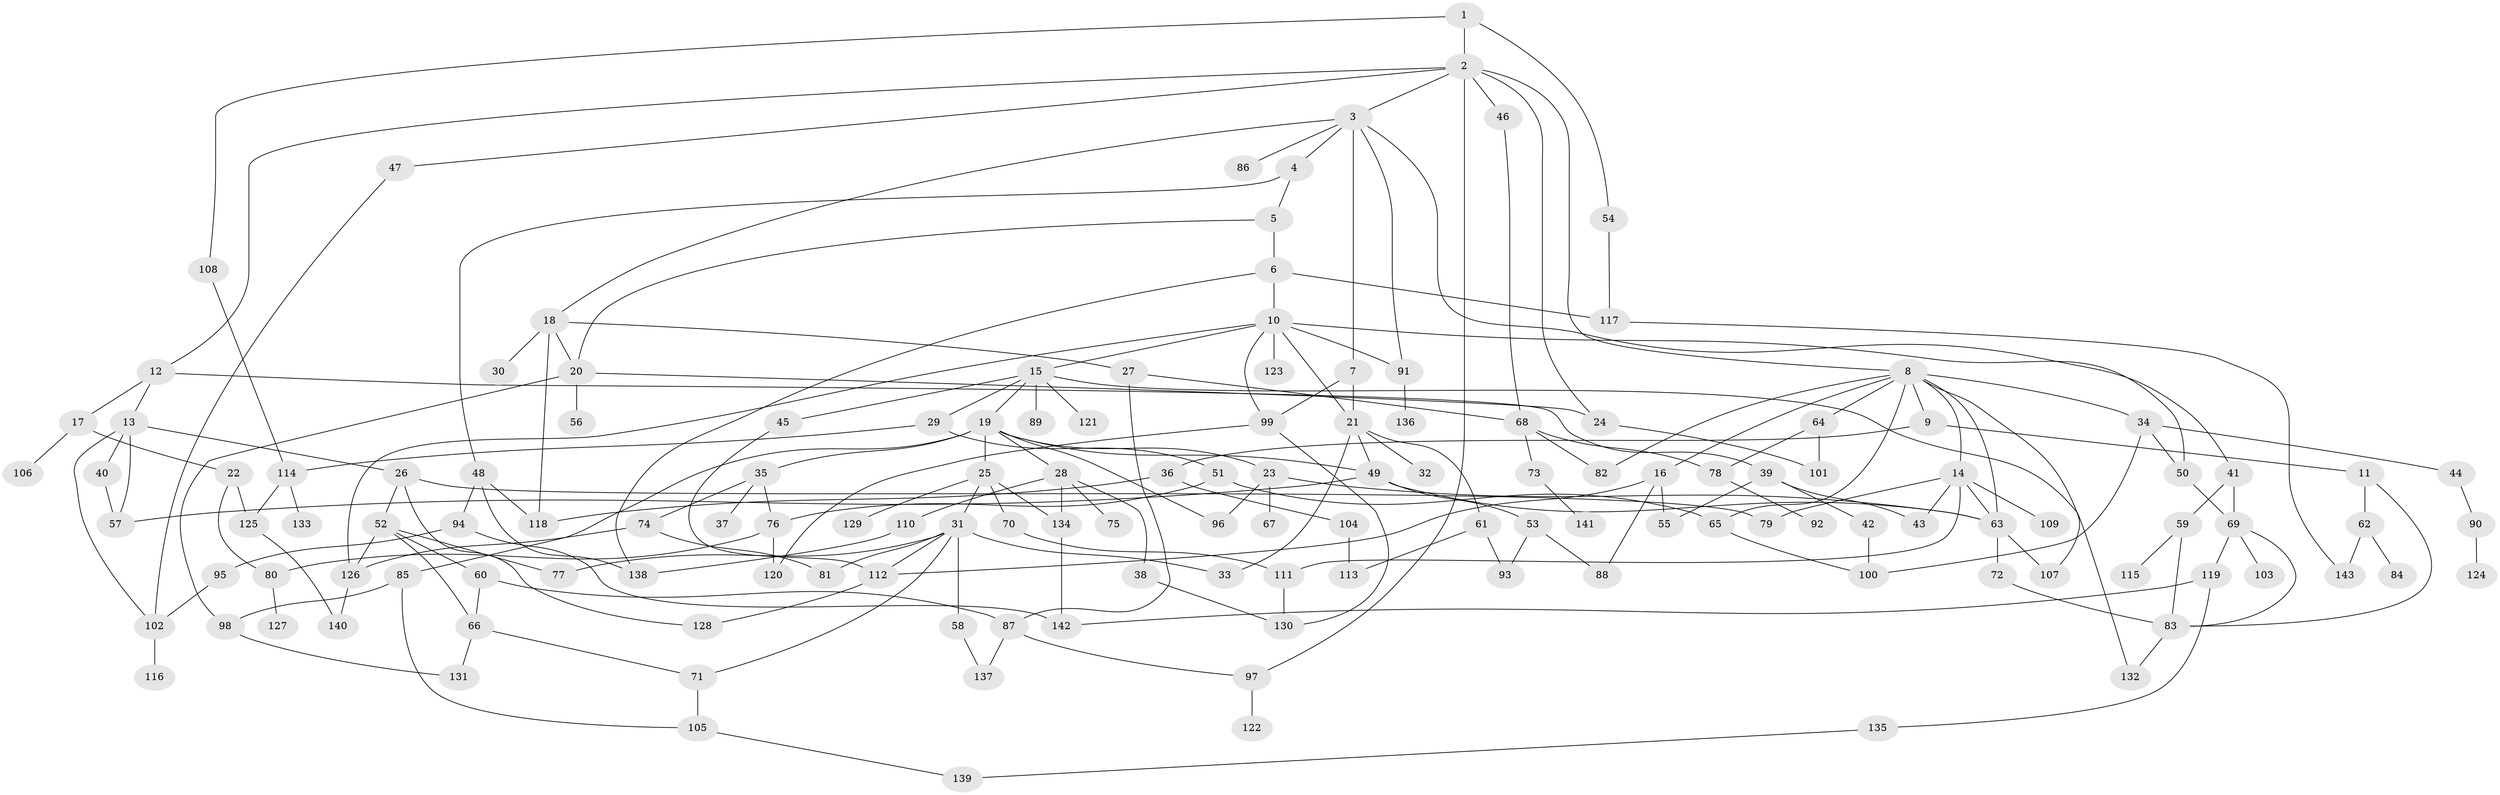 // coarse degree distribution, {3: 0.2, 8: 0.010526315789473684, 7: 0.031578947368421054, 5: 0.1368421052631579, 10: 0.010526315789473684, 4: 0.10526315789473684, 13: 0.010526315789473684, 6: 0.08421052631578947, 1: 0.21052631578947367, 2: 0.2}
// Generated by graph-tools (version 1.1) at 2025/23/03/03/25 07:23:32]
// undirected, 143 vertices, 211 edges
graph export_dot {
graph [start="1"]
  node [color=gray90,style=filled];
  1;
  2;
  3;
  4;
  5;
  6;
  7;
  8;
  9;
  10;
  11;
  12;
  13;
  14;
  15;
  16;
  17;
  18;
  19;
  20;
  21;
  22;
  23;
  24;
  25;
  26;
  27;
  28;
  29;
  30;
  31;
  32;
  33;
  34;
  35;
  36;
  37;
  38;
  39;
  40;
  41;
  42;
  43;
  44;
  45;
  46;
  47;
  48;
  49;
  50;
  51;
  52;
  53;
  54;
  55;
  56;
  57;
  58;
  59;
  60;
  61;
  62;
  63;
  64;
  65;
  66;
  67;
  68;
  69;
  70;
  71;
  72;
  73;
  74;
  75;
  76;
  77;
  78;
  79;
  80;
  81;
  82;
  83;
  84;
  85;
  86;
  87;
  88;
  89;
  90;
  91;
  92;
  93;
  94;
  95;
  96;
  97;
  98;
  99;
  100;
  101;
  102;
  103;
  104;
  105;
  106;
  107;
  108;
  109;
  110;
  111;
  112;
  113;
  114;
  115;
  116;
  117;
  118;
  119;
  120;
  121;
  122;
  123;
  124;
  125;
  126;
  127;
  128;
  129;
  130;
  131;
  132;
  133;
  134;
  135;
  136;
  137;
  138;
  139;
  140;
  141;
  142;
  143;
  1 -- 2;
  1 -- 54;
  1 -- 108;
  2 -- 3;
  2 -- 8;
  2 -- 12;
  2 -- 46;
  2 -- 47;
  2 -- 97;
  2 -- 24;
  3 -- 4;
  3 -- 7;
  3 -- 18;
  3 -- 41;
  3 -- 86;
  3 -- 91;
  4 -- 5;
  4 -- 48;
  5 -- 6;
  5 -- 20;
  6 -- 10;
  6 -- 138;
  6 -- 117;
  7 -- 21;
  7 -- 99;
  8 -- 9;
  8 -- 14;
  8 -- 16;
  8 -- 34;
  8 -- 63;
  8 -- 64;
  8 -- 107;
  8 -- 65;
  8 -- 82;
  9 -- 11;
  9 -- 36;
  10 -- 15;
  10 -- 50;
  10 -- 91;
  10 -- 123;
  10 -- 126;
  10 -- 21;
  10 -- 99;
  11 -- 62;
  11 -- 83;
  12 -- 13;
  12 -- 17;
  12 -- 39;
  13 -- 26;
  13 -- 40;
  13 -- 57;
  13 -- 102;
  14 -- 43;
  14 -- 79;
  14 -- 109;
  14 -- 111;
  14 -- 63;
  15 -- 19;
  15 -- 29;
  15 -- 45;
  15 -- 89;
  15 -- 121;
  15 -- 132;
  16 -- 55;
  16 -- 88;
  16 -- 112;
  17 -- 22;
  17 -- 106;
  18 -- 27;
  18 -- 30;
  18 -- 118;
  18 -- 20;
  19 -- 23;
  19 -- 25;
  19 -- 28;
  19 -- 35;
  19 -- 85;
  19 -- 96;
  19 -- 49;
  20 -- 24;
  20 -- 56;
  20 -- 98;
  21 -- 32;
  21 -- 33;
  21 -- 49;
  21 -- 61;
  22 -- 80;
  22 -- 125;
  23 -- 67;
  23 -- 96;
  23 -- 63;
  24 -- 101;
  25 -- 31;
  25 -- 70;
  25 -- 129;
  25 -- 134;
  26 -- 52;
  26 -- 128;
  26 -- 79;
  27 -- 68;
  27 -- 87;
  28 -- 38;
  28 -- 75;
  28 -- 110;
  28 -- 134;
  29 -- 51;
  29 -- 114;
  31 -- 58;
  31 -- 71;
  31 -- 81;
  31 -- 112;
  31 -- 77;
  31 -- 33;
  34 -- 44;
  34 -- 100;
  34 -- 50;
  35 -- 37;
  35 -- 74;
  35 -- 76;
  36 -- 104;
  36 -- 118;
  38 -- 130;
  39 -- 42;
  39 -- 55;
  39 -- 43;
  40 -- 57;
  41 -- 59;
  41 -- 69;
  42 -- 100;
  44 -- 90;
  45 -- 112;
  46 -- 68;
  47 -- 102;
  48 -- 94;
  48 -- 118;
  48 -- 138;
  49 -- 53;
  49 -- 57;
  49 -- 63;
  50 -- 69;
  51 -- 65;
  51 -- 76;
  52 -- 60;
  52 -- 66;
  52 -- 77;
  52 -- 126;
  53 -- 88;
  53 -- 93;
  54 -- 117;
  58 -- 137;
  59 -- 83;
  59 -- 115;
  60 -- 87;
  60 -- 66;
  61 -- 113;
  61 -- 93;
  62 -- 84;
  62 -- 143;
  63 -- 72;
  63 -- 107;
  64 -- 78;
  64 -- 101;
  65 -- 100;
  66 -- 71;
  66 -- 131;
  68 -- 73;
  68 -- 82;
  68 -- 78;
  69 -- 103;
  69 -- 119;
  69 -- 83;
  70 -- 111;
  71 -- 105;
  72 -- 83;
  73 -- 141;
  74 -- 126;
  74 -- 81;
  76 -- 80;
  76 -- 120;
  78 -- 92;
  80 -- 127;
  83 -- 132;
  85 -- 98;
  85 -- 105;
  87 -- 97;
  87 -- 137;
  90 -- 124;
  91 -- 136;
  94 -- 95;
  94 -- 142;
  95 -- 102;
  97 -- 122;
  98 -- 131;
  99 -- 130;
  99 -- 120;
  102 -- 116;
  104 -- 113;
  105 -- 139;
  108 -- 114;
  110 -- 138;
  111 -- 130;
  112 -- 128;
  114 -- 125;
  114 -- 133;
  117 -- 143;
  119 -- 135;
  119 -- 142;
  125 -- 140;
  126 -- 140;
  134 -- 142;
  135 -- 139;
}
